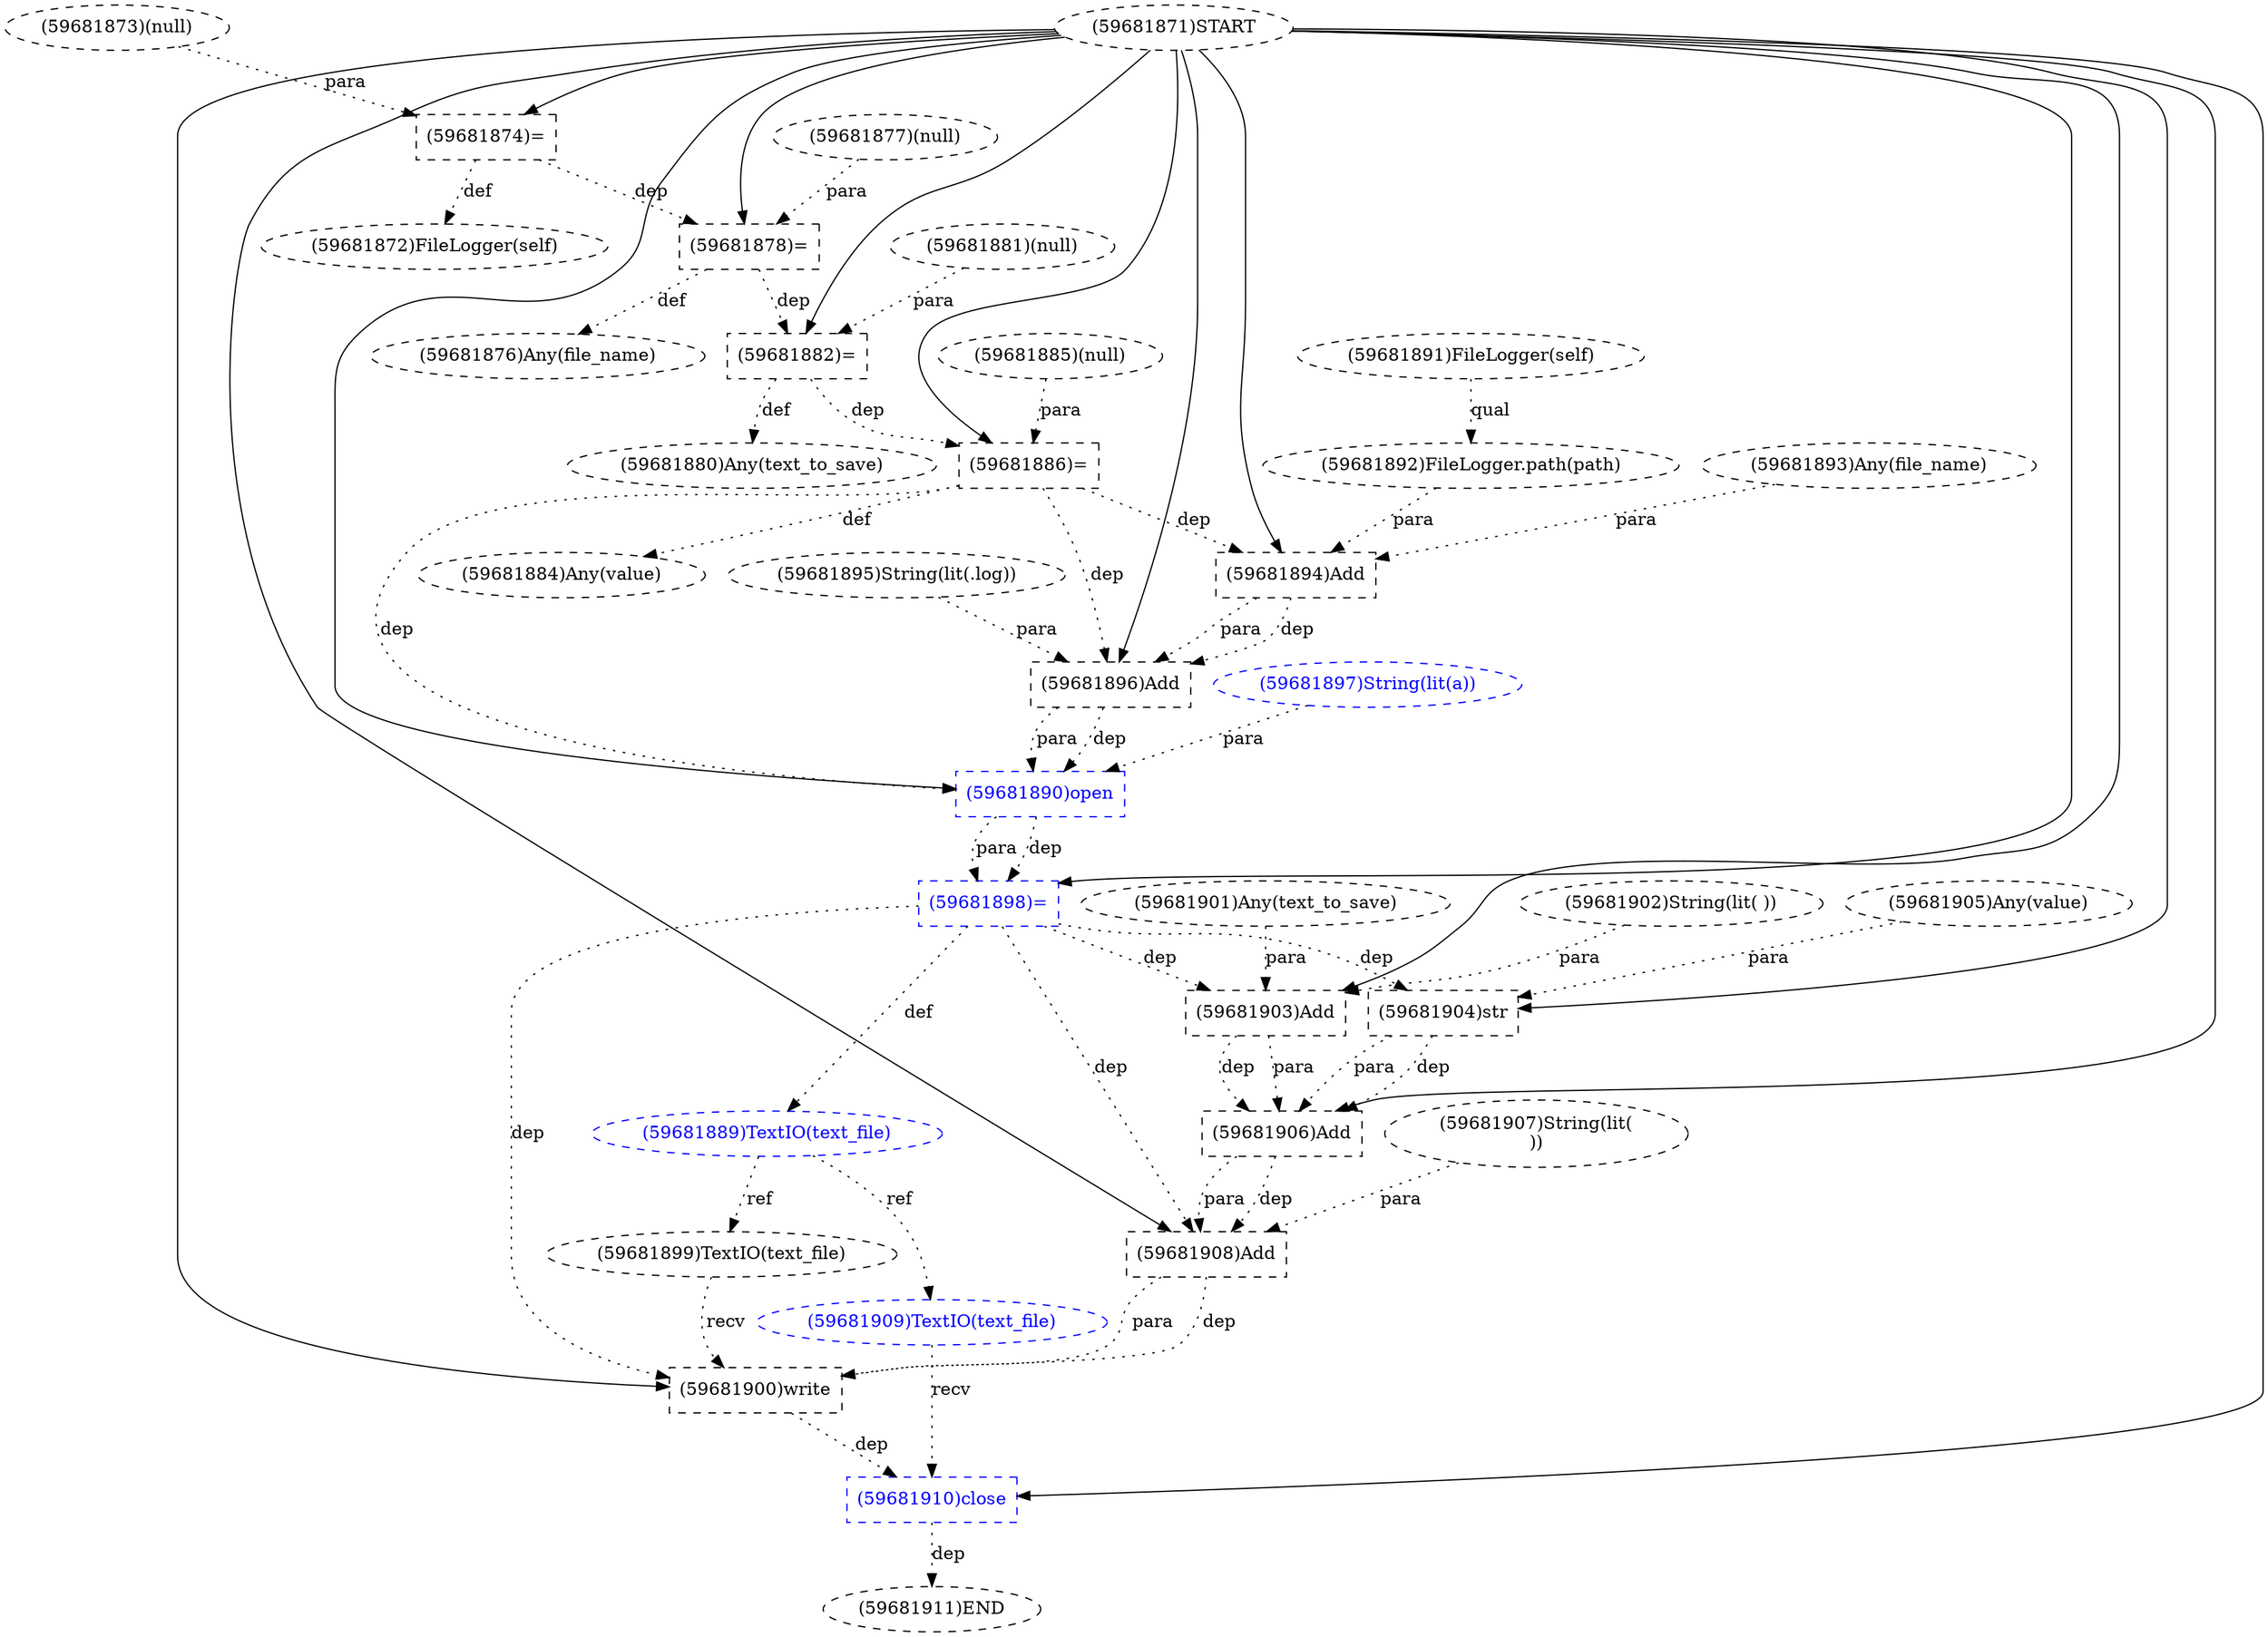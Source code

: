 digraph G {
1 [label="(59681880)Any(text_to_save)" shape=ellipse style=dashed]
2 [label="(59681896)Add" shape=box style=dashed]
3 [label="(59681909)TextIO(text_file)" shape=ellipse style=dashed color=blue fontcolor=blue]
4 [label="(59681902)String(lit( ))" shape=ellipse style=dashed]
5 [label="(59681878)=" shape=box style=dashed]
6 [label="(59681882)=" shape=box style=dashed]
7 [label="(59681889)TextIO(text_file)" shape=ellipse style=dashed color=blue fontcolor=blue]
8 [label="(59681901)Any(text_to_save)" shape=ellipse style=dashed]
9 [label="(59681898)=" shape=box style=dashed color=blue fontcolor=blue]
10 [label="(59681876)Any(file_name)" shape=ellipse style=dashed]
11 [label="(59681871)START" style=dashed]
12 [label="(59681881)(null)" shape=ellipse style=dashed]
13 [label="(59681897)String(lit(a))" shape=ellipse style=dashed color=blue fontcolor=blue]
14 [label="(59681899)TextIO(text_file)" shape=ellipse style=dashed]
15 [label="(59681894)Add" shape=box style=dashed]
16 [label="(59681907)String(lit(
))" shape=ellipse style=dashed]
17 [label="(59681903)Add" shape=box style=dashed]
18 [label="(59681891)FileLogger(self)" shape=ellipse style=dashed]
19 [label="(59681877)(null)" shape=ellipse style=dashed]
20 [label="(59681885)(null)" shape=ellipse style=dashed]
21 [label="(59681905)Any(value)" shape=ellipse style=dashed]
22 [label="(59681874)=" shape=box style=dashed]
23 [label="(59681884)Any(value)" shape=ellipse style=dashed]
24 [label="(59681910)close" shape=box style=dashed color=blue fontcolor=blue]
25 [label="(59681906)Add" shape=box style=dashed]
26 [label="(59681886)=" shape=box style=dashed]
27 [label="(59681890)open" shape=box style=dashed color=blue fontcolor=blue]
28 [label="(59681900)write" shape=box style=dashed]
29 [label="(59681872)FileLogger(self)" shape=ellipse style=dashed]
30 [label="(59681892)FileLogger.path(path)" shape=ellipse style=dashed]
31 [label="(59681893)Any(file_name)" shape=ellipse style=dashed]
32 [label="(59681904)str" shape=box style=dashed]
33 [label="(59681895)String(lit(.log))" shape=ellipse style=dashed]
34 [label="(59681873)(null)" shape=ellipse style=dashed]
35 [label="(59681911)END" style=dashed]
36 [label="(59681908)Add" shape=box style=dashed]
6 -> 1 [label="def" style=dotted];
11 -> 2 [label="" style=solid];
15 -> 2 [label="dep" style=dotted];
15 -> 2 [label="para" style=dotted];
33 -> 2 [label="para" style=dotted];
26 -> 2 [label="dep" style=dotted];
7 -> 3 [label="ref" style=dotted];
11 -> 5 [label="" style=solid];
19 -> 5 [label="para" style=dotted];
22 -> 5 [label="dep" style=dotted];
11 -> 6 [label="" style=solid];
12 -> 6 [label="para" style=dotted];
5 -> 6 [label="dep" style=dotted];
9 -> 7 [label="def" style=dotted];
11 -> 9 [label="" style=solid];
27 -> 9 [label="dep" style=dotted];
27 -> 9 [label="para" style=dotted];
5 -> 10 [label="def" style=dotted];
7 -> 14 [label="ref" style=dotted];
11 -> 15 [label="" style=solid];
30 -> 15 [label="para" style=dotted];
31 -> 15 [label="para" style=dotted];
26 -> 15 [label="dep" style=dotted];
11 -> 17 [label="" style=solid];
8 -> 17 [label="para" style=dotted];
4 -> 17 [label="para" style=dotted];
9 -> 17 [label="dep" style=dotted];
11 -> 22 [label="" style=solid];
34 -> 22 [label="para" style=dotted];
26 -> 23 [label="def" style=dotted];
11 -> 24 [label="" style=solid];
3 -> 24 [label="recv" style=dotted];
28 -> 24 [label="dep" style=dotted];
11 -> 25 [label="" style=solid];
17 -> 25 [label="dep" style=dotted];
17 -> 25 [label="para" style=dotted];
32 -> 25 [label="dep" style=dotted];
32 -> 25 [label="para" style=dotted];
11 -> 26 [label="" style=solid];
20 -> 26 [label="para" style=dotted];
6 -> 26 [label="dep" style=dotted];
11 -> 27 [label="" style=solid];
2 -> 27 [label="dep" style=dotted];
2 -> 27 [label="para" style=dotted];
13 -> 27 [label="para" style=dotted];
26 -> 27 [label="dep" style=dotted];
11 -> 28 [label="" style=solid];
14 -> 28 [label="recv" style=dotted];
36 -> 28 [label="dep" style=dotted];
36 -> 28 [label="para" style=dotted];
9 -> 28 [label="dep" style=dotted];
22 -> 29 [label="def" style=dotted];
18 -> 30 [label="qual" style=dotted];
11 -> 32 [label="" style=solid];
21 -> 32 [label="para" style=dotted];
9 -> 32 [label="dep" style=dotted];
24 -> 35 [label="dep" style=dotted];
11 -> 36 [label="" style=solid];
25 -> 36 [label="dep" style=dotted];
25 -> 36 [label="para" style=dotted];
16 -> 36 [label="para" style=dotted];
9 -> 36 [label="dep" style=dotted];
}